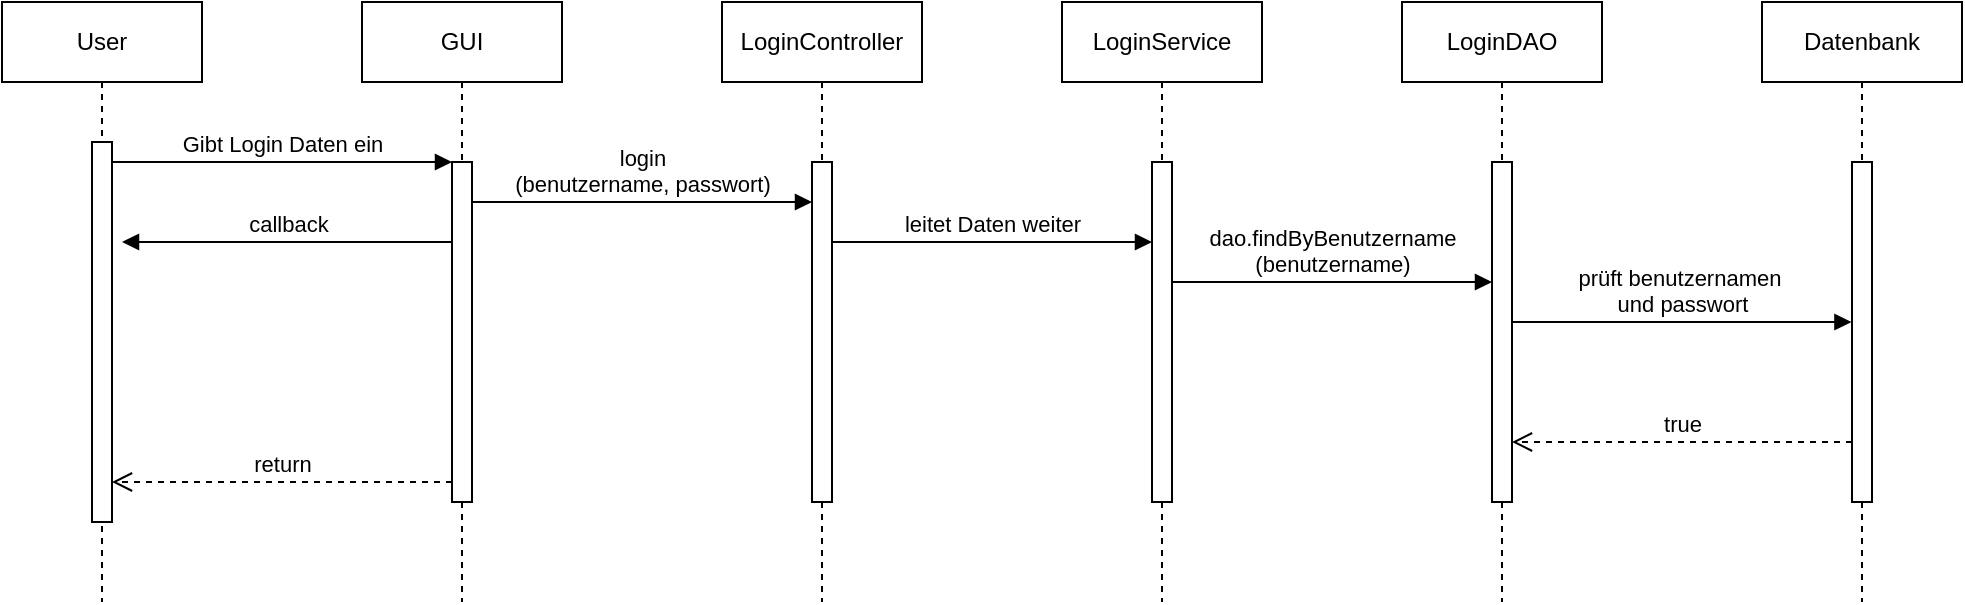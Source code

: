 <mxfile version="27.1.5">
  <diagram name="Page-1" id="2YBvvXClWsGukQMizWep">
    <mxGraphModel dx="570" dy="300" grid="1" gridSize="10" guides="1" tooltips="1" connect="1" arrows="1" fold="1" page="1" pageScale="1" pageWidth="850" pageHeight="1100" math="0" shadow="0">
      <root>
        <mxCell id="0" />
        <mxCell id="1" parent="0" />
        <mxCell id="aM9ryv3xv72pqoxQDRHE-1" value="User" style="shape=umlLifeline;perimeter=lifelinePerimeter;whiteSpace=wrap;html=1;container=0;dropTarget=0;collapsible=0;recursiveResize=0;outlineConnect=0;portConstraint=eastwest;newEdgeStyle={&quot;edgeStyle&quot;:&quot;elbowEdgeStyle&quot;,&quot;elbow&quot;:&quot;vertical&quot;,&quot;curved&quot;:0,&quot;rounded&quot;:0};" parent="1" vertex="1">
          <mxGeometry x="40" y="40" width="100" height="300" as="geometry" />
        </mxCell>
        <mxCell id="aM9ryv3xv72pqoxQDRHE-2" value="" style="html=1;points=[];perimeter=orthogonalPerimeter;outlineConnect=0;targetShapes=umlLifeline;portConstraint=eastwest;newEdgeStyle={&quot;edgeStyle&quot;:&quot;elbowEdgeStyle&quot;,&quot;elbow&quot;:&quot;vertical&quot;,&quot;curved&quot;:0,&quot;rounded&quot;:0};" parent="aM9ryv3xv72pqoxQDRHE-1" vertex="1">
          <mxGeometry x="45" y="70" width="10" height="190" as="geometry" />
        </mxCell>
        <mxCell id="aM9ryv3xv72pqoxQDRHE-5" value="GUI" style="shape=umlLifeline;perimeter=lifelinePerimeter;whiteSpace=wrap;html=1;container=0;dropTarget=0;collapsible=0;recursiveResize=0;outlineConnect=0;portConstraint=eastwest;newEdgeStyle={&quot;edgeStyle&quot;:&quot;elbowEdgeStyle&quot;,&quot;elbow&quot;:&quot;vertical&quot;,&quot;curved&quot;:0,&quot;rounded&quot;:0};" parent="1" vertex="1">
          <mxGeometry x="220" y="40" width="100" height="300" as="geometry" />
        </mxCell>
        <mxCell id="aM9ryv3xv72pqoxQDRHE-6" value="" style="html=1;points=[];perimeter=orthogonalPerimeter;outlineConnect=0;targetShapes=umlLifeline;portConstraint=eastwest;newEdgeStyle={&quot;edgeStyle&quot;:&quot;elbowEdgeStyle&quot;,&quot;elbow&quot;:&quot;vertical&quot;,&quot;curved&quot;:0,&quot;rounded&quot;:0};" parent="aM9ryv3xv72pqoxQDRHE-5" vertex="1">
          <mxGeometry x="45" y="80" width="10" height="170" as="geometry" />
        </mxCell>
        <mxCell id="aM9ryv3xv72pqoxQDRHE-7" value="Gibt Login Daten ein" style="html=1;verticalAlign=bottom;endArrow=block;edgeStyle=elbowEdgeStyle;elbow=vertical;curved=0;rounded=0;" parent="1" source="aM9ryv3xv72pqoxQDRHE-2" target="aM9ryv3xv72pqoxQDRHE-6" edge="1">
          <mxGeometry relative="1" as="geometry">
            <mxPoint x="195" y="130" as="sourcePoint" />
            <Array as="points">
              <mxPoint x="180" y="120" />
            </Array>
          </mxGeometry>
        </mxCell>
        <mxCell id="aM9ryv3xv72pqoxQDRHE-8" value="return" style="html=1;verticalAlign=bottom;endArrow=open;dashed=1;endSize=8;edgeStyle=elbowEdgeStyle;elbow=vertical;curved=0;rounded=0;" parent="1" source="aM9ryv3xv72pqoxQDRHE-6" target="aM9ryv3xv72pqoxQDRHE-2" edge="1">
          <mxGeometry relative="1" as="geometry">
            <mxPoint x="195" y="205" as="targetPoint" />
            <Array as="points">
              <mxPoint x="190" y="280" />
            </Array>
          </mxGeometry>
        </mxCell>
        <mxCell id="aM9ryv3xv72pqoxQDRHE-9" value="callback" style="html=1;verticalAlign=bottom;endArrow=block;edgeStyle=elbowEdgeStyle;elbow=vertical;curved=0;rounded=0;" parent="1" source="aM9ryv3xv72pqoxQDRHE-6" edge="1">
          <mxGeometry relative="1" as="geometry">
            <mxPoint x="175" y="160" as="sourcePoint" />
            <Array as="points">
              <mxPoint x="190" y="160" />
            </Array>
            <mxPoint x="100" y="160" as="targetPoint" />
          </mxGeometry>
        </mxCell>
        <mxCell id="wptkhjKAufzfN73TDl85-1" value="LoginController" style="shape=umlLifeline;perimeter=lifelinePerimeter;whiteSpace=wrap;html=1;container=0;dropTarget=0;collapsible=0;recursiveResize=0;outlineConnect=0;portConstraint=eastwest;newEdgeStyle={&quot;edgeStyle&quot;:&quot;elbowEdgeStyle&quot;,&quot;elbow&quot;:&quot;vertical&quot;,&quot;curved&quot;:0,&quot;rounded&quot;:0};" vertex="1" parent="1">
          <mxGeometry x="400" y="40" width="100" height="300" as="geometry" />
        </mxCell>
        <mxCell id="wptkhjKAufzfN73TDl85-2" value="" style="html=1;points=[];perimeter=orthogonalPerimeter;outlineConnect=0;targetShapes=umlLifeline;portConstraint=eastwest;newEdgeStyle={&quot;edgeStyle&quot;:&quot;elbowEdgeStyle&quot;,&quot;elbow&quot;:&quot;vertical&quot;,&quot;curved&quot;:0,&quot;rounded&quot;:0};" vertex="1" parent="wptkhjKAufzfN73TDl85-1">
          <mxGeometry x="45" y="80" width="10" height="170" as="geometry" />
        </mxCell>
        <mxCell id="wptkhjKAufzfN73TDl85-3" value="login&lt;div&gt;(benutzername, passwort)&lt;/div&gt;" style="html=1;verticalAlign=bottom;endArrow=block;edgeStyle=elbowEdgeStyle;elbow=vertical;curved=0;rounded=0;" edge="1" parent="1" source="aM9ryv3xv72pqoxQDRHE-6" target="wptkhjKAufzfN73TDl85-2">
          <mxGeometry relative="1" as="geometry">
            <mxPoint x="280" y="140" as="sourcePoint" />
            <Array as="points">
              <mxPoint x="365" y="140" />
            </Array>
            <mxPoint x="440" y="140" as="targetPoint" />
          </mxGeometry>
        </mxCell>
        <mxCell id="wptkhjKAufzfN73TDl85-4" value="LoginService" style="shape=umlLifeline;perimeter=lifelinePerimeter;whiteSpace=wrap;html=1;container=0;dropTarget=0;collapsible=0;recursiveResize=0;outlineConnect=0;portConstraint=eastwest;newEdgeStyle={&quot;edgeStyle&quot;:&quot;elbowEdgeStyle&quot;,&quot;elbow&quot;:&quot;vertical&quot;,&quot;curved&quot;:0,&quot;rounded&quot;:0};" vertex="1" parent="1">
          <mxGeometry x="570" y="40" width="100" height="300" as="geometry" />
        </mxCell>
        <mxCell id="wptkhjKAufzfN73TDl85-5" value="" style="html=1;points=[];perimeter=orthogonalPerimeter;outlineConnect=0;targetShapes=umlLifeline;portConstraint=eastwest;newEdgeStyle={&quot;edgeStyle&quot;:&quot;elbowEdgeStyle&quot;,&quot;elbow&quot;:&quot;vertical&quot;,&quot;curved&quot;:0,&quot;rounded&quot;:0};" vertex="1" parent="wptkhjKAufzfN73TDl85-4">
          <mxGeometry x="45" y="80" width="10" height="170" as="geometry" />
        </mxCell>
        <mxCell id="wptkhjKAufzfN73TDl85-6" value="leitet Daten weiter" style="html=1;verticalAlign=bottom;endArrow=block;edgeStyle=elbowEdgeStyle;elbow=vertical;curved=0;rounded=0;" edge="1" parent="1">
          <mxGeometry relative="1" as="geometry">
            <mxPoint x="455" y="160" as="sourcePoint" />
            <Array as="points">
              <mxPoint x="560" y="160" />
            </Array>
            <mxPoint x="615" y="160" as="targetPoint" />
          </mxGeometry>
        </mxCell>
        <mxCell id="wptkhjKAufzfN73TDl85-7" value="LoginDAO" style="shape=umlLifeline;perimeter=lifelinePerimeter;whiteSpace=wrap;html=1;container=0;dropTarget=0;collapsible=0;recursiveResize=0;outlineConnect=0;portConstraint=eastwest;newEdgeStyle={&quot;edgeStyle&quot;:&quot;elbowEdgeStyle&quot;,&quot;elbow&quot;:&quot;vertical&quot;,&quot;curved&quot;:0,&quot;rounded&quot;:0};" vertex="1" parent="1">
          <mxGeometry x="740" y="40" width="100" height="300" as="geometry" />
        </mxCell>
        <mxCell id="wptkhjKAufzfN73TDl85-8" value="" style="html=1;points=[];perimeter=orthogonalPerimeter;outlineConnect=0;targetShapes=umlLifeline;portConstraint=eastwest;newEdgeStyle={&quot;edgeStyle&quot;:&quot;elbowEdgeStyle&quot;,&quot;elbow&quot;:&quot;vertical&quot;,&quot;curved&quot;:0,&quot;rounded&quot;:0};" vertex="1" parent="wptkhjKAufzfN73TDl85-7">
          <mxGeometry x="45" y="80" width="10" height="170" as="geometry" />
        </mxCell>
        <mxCell id="wptkhjKAufzfN73TDl85-9" value="dao.findByBenutzername&lt;div&gt;(benutzername)&lt;/div&gt;" style="html=1;verticalAlign=bottom;endArrow=block;edgeStyle=elbowEdgeStyle;elbow=vertical;curved=0;rounded=0;" edge="1" parent="1" source="wptkhjKAufzfN73TDl85-5" target="wptkhjKAufzfN73TDl85-8">
          <mxGeometry relative="1" as="geometry">
            <mxPoint x="630" y="180" as="sourcePoint" />
            <Array as="points">
              <mxPoint x="735" y="180" />
            </Array>
            <mxPoint x="780" y="180" as="targetPoint" />
            <mxPoint as="offset" />
          </mxGeometry>
        </mxCell>
        <mxCell id="wptkhjKAufzfN73TDl85-10" value="Datenbank" style="shape=umlLifeline;perimeter=lifelinePerimeter;whiteSpace=wrap;html=1;container=0;dropTarget=0;collapsible=0;recursiveResize=0;outlineConnect=0;portConstraint=eastwest;newEdgeStyle={&quot;edgeStyle&quot;:&quot;elbowEdgeStyle&quot;,&quot;elbow&quot;:&quot;vertical&quot;,&quot;curved&quot;:0,&quot;rounded&quot;:0};" vertex="1" parent="1">
          <mxGeometry x="920" y="40" width="100" height="300" as="geometry" />
        </mxCell>
        <mxCell id="wptkhjKAufzfN73TDl85-11" value="" style="html=1;points=[];perimeter=orthogonalPerimeter;outlineConnect=0;targetShapes=umlLifeline;portConstraint=eastwest;newEdgeStyle={&quot;edgeStyle&quot;:&quot;elbowEdgeStyle&quot;,&quot;elbow&quot;:&quot;vertical&quot;,&quot;curved&quot;:0,&quot;rounded&quot;:0};" vertex="1" parent="wptkhjKAufzfN73TDl85-10">
          <mxGeometry x="45" y="80" width="10" height="170" as="geometry" />
        </mxCell>
        <mxCell id="wptkhjKAufzfN73TDl85-12" value="prüft benutzernamen&amp;nbsp;&lt;div&gt;und passwort&lt;/div&gt;" style="html=1;verticalAlign=bottom;endArrow=block;edgeStyle=elbowEdgeStyle;elbow=vertical;curved=0;rounded=0;entryX=-0.028;entryY=0.471;entryDx=0;entryDy=0;entryPerimeter=0;" edge="1" parent="1" source="wptkhjKAufzfN73TDl85-8" target="wptkhjKAufzfN73TDl85-11">
          <mxGeometry relative="1" as="geometry">
            <mxPoint x="800" y="200" as="sourcePoint" />
            <Array as="points">
              <mxPoint x="790" y="200" />
            </Array>
            <mxPoint x="960" y="200" as="targetPoint" />
            <mxPoint as="offset" />
          </mxGeometry>
        </mxCell>
        <mxCell id="wptkhjKAufzfN73TDl85-13" value="true" style="html=1;verticalAlign=bottom;endArrow=open;dashed=1;endSize=8;edgeStyle=elbowEdgeStyle;elbow=vertical;curved=0;rounded=0;" edge="1" parent="1" source="wptkhjKAufzfN73TDl85-11" target="wptkhjKAufzfN73TDl85-8">
          <mxGeometry relative="1" as="geometry">
            <mxPoint x="800" y="260" as="targetPoint" />
            <Array as="points">
              <mxPoint x="895" y="260" />
            </Array>
            <mxPoint x="960" y="260" as="sourcePoint" />
          </mxGeometry>
        </mxCell>
      </root>
    </mxGraphModel>
  </diagram>
</mxfile>
